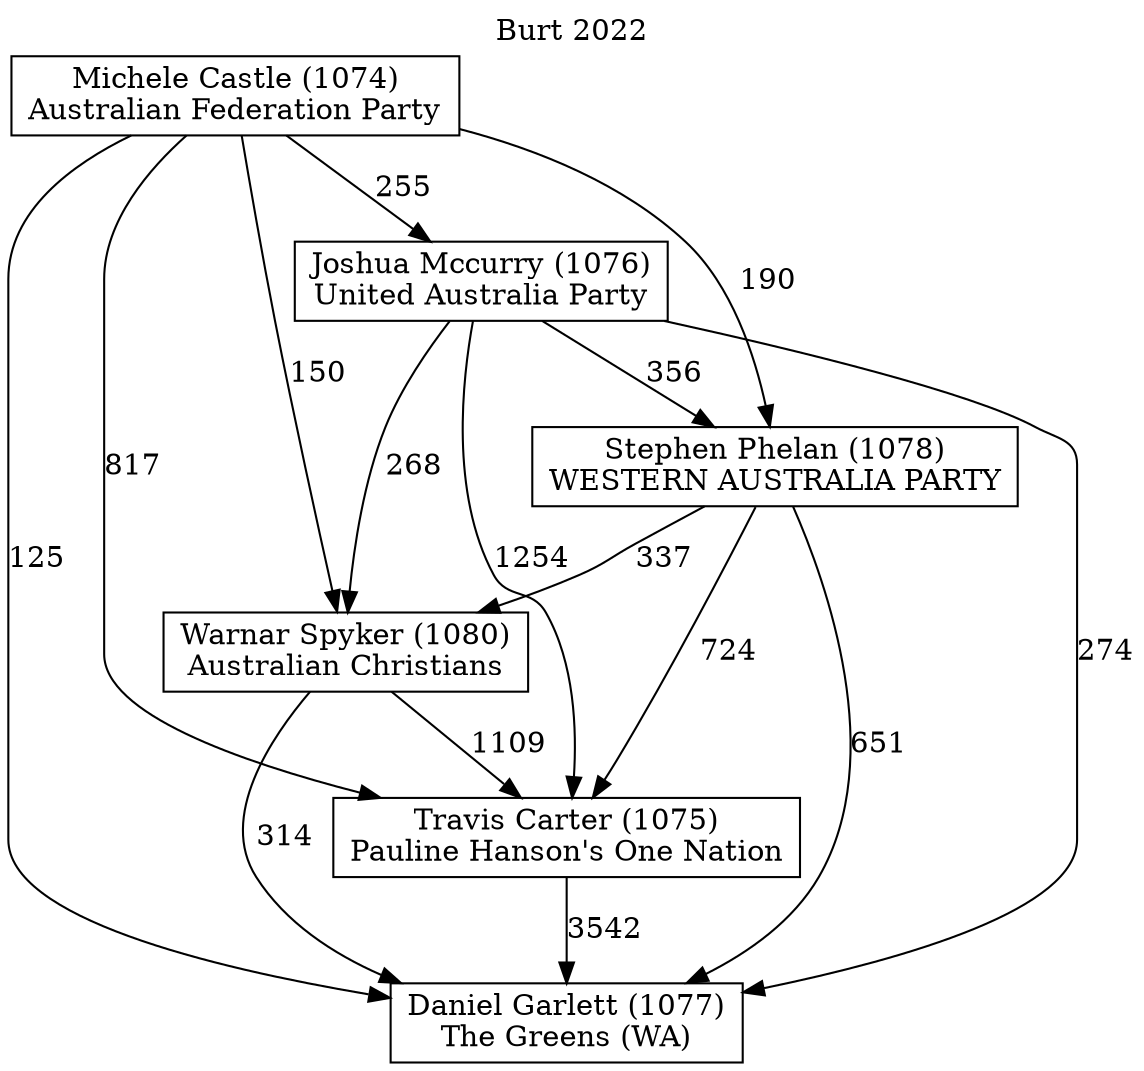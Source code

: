 // House preference flow
digraph "Daniel Garlett (1077)_Burt_2022" {
	graph [label="Burt 2022" labelloc=t]
	node [shape=box]
	"Daniel Garlett (1077)" [label="Daniel Garlett (1077)
The Greens (WA)"]
	"Travis Carter (1075)" [label="Travis Carter (1075)
Pauline Hanson's One Nation"]
	"Warnar Spyker (1080)" [label="Warnar Spyker (1080)
Australian Christians"]
	"Stephen Phelan (1078)" [label="Stephen Phelan (1078)
WESTERN AUSTRALIA PARTY"]
	"Joshua Mccurry (1076)" [label="Joshua Mccurry (1076)
United Australia Party"]
	"Michele Castle (1074)" [label="Michele Castle (1074)
Australian Federation Party"]
	"Daniel Garlett (1077)" [label="Daniel Garlett (1077)
The Greens (WA)"]
	"Warnar Spyker (1080)" [label="Warnar Spyker (1080)
Australian Christians"]
	"Stephen Phelan (1078)" [label="Stephen Phelan (1078)
WESTERN AUSTRALIA PARTY"]
	"Joshua Mccurry (1076)" [label="Joshua Mccurry (1076)
United Australia Party"]
	"Michele Castle (1074)" [label="Michele Castle (1074)
Australian Federation Party"]
	"Daniel Garlett (1077)" [label="Daniel Garlett (1077)
The Greens (WA)"]
	"Stephen Phelan (1078)" [label="Stephen Phelan (1078)
WESTERN AUSTRALIA PARTY"]
	"Joshua Mccurry (1076)" [label="Joshua Mccurry (1076)
United Australia Party"]
	"Michele Castle (1074)" [label="Michele Castle (1074)
Australian Federation Party"]
	"Daniel Garlett (1077)" [label="Daniel Garlett (1077)
The Greens (WA)"]
	"Joshua Mccurry (1076)" [label="Joshua Mccurry (1076)
United Australia Party"]
	"Michele Castle (1074)" [label="Michele Castle (1074)
Australian Federation Party"]
	"Daniel Garlett (1077)" [label="Daniel Garlett (1077)
The Greens (WA)"]
	"Michele Castle (1074)" [label="Michele Castle (1074)
Australian Federation Party"]
	"Michele Castle (1074)" [label="Michele Castle (1074)
Australian Federation Party"]
	"Joshua Mccurry (1076)" [label="Joshua Mccurry (1076)
United Australia Party"]
	"Michele Castle (1074)" [label="Michele Castle (1074)
Australian Federation Party"]
	"Michele Castle (1074)" [label="Michele Castle (1074)
Australian Federation Party"]
	"Stephen Phelan (1078)" [label="Stephen Phelan (1078)
WESTERN AUSTRALIA PARTY"]
	"Joshua Mccurry (1076)" [label="Joshua Mccurry (1076)
United Australia Party"]
	"Michele Castle (1074)" [label="Michele Castle (1074)
Australian Federation Party"]
	"Stephen Phelan (1078)" [label="Stephen Phelan (1078)
WESTERN AUSTRALIA PARTY"]
	"Michele Castle (1074)" [label="Michele Castle (1074)
Australian Federation Party"]
	"Michele Castle (1074)" [label="Michele Castle (1074)
Australian Federation Party"]
	"Joshua Mccurry (1076)" [label="Joshua Mccurry (1076)
United Australia Party"]
	"Michele Castle (1074)" [label="Michele Castle (1074)
Australian Federation Party"]
	"Michele Castle (1074)" [label="Michele Castle (1074)
Australian Federation Party"]
	"Warnar Spyker (1080)" [label="Warnar Spyker (1080)
Australian Christians"]
	"Stephen Phelan (1078)" [label="Stephen Phelan (1078)
WESTERN AUSTRALIA PARTY"]
	"Joshua Mccurry (1076)" [label="Joshua Mccurry (1076)
United Australia Party"]
	"Michele Castle (1074)" [label="Michele Castle (1074)
Australian Federation Party"]
	"Warnar Spyker (1080)" [label="Warnar Spyker (1080)
Australian Christians"]
	"Joshua Mccurry (1076)" [label="Joshua Mccurry (1076)
United Australia Party"]
	"Michele Castle (1074)" [label="Michele Castle (1074)
Australian Federation Party"]
	"Warnar Spyker (1080)" [label="Warnar Spyker (1080)
Australian Christians"]
	"Michele Castle (1074)" [label="Michele Castle (1074)
Australian Federation Party"]
	"Michele Castle (1074)" [label="Michele Castle (1074)
Australian Federation Party"]
	"Joshua Mccurry (1076)" [label="Joshua Mccurry (1076)
United Australia Party"]
	"Michele Castle (1074)" [label="Michele Castle (1074)
Australian Federation Party"]
	"Michele Castle (1074)" [label="Michele Castle (1074)
Australian Federation Party"]
	"Stephen Phelan (1078)" [label="Stephen Phelan (1078)
WESTERN AUSTRALIA PARTY"]
	"Joshua Mccurry (1076)" [label="Joshua Mccurry (1076)
United Australia Party"]
	"Michele Castle (1074)" [label="Michele Castle (1074)
Australian Federation Party"]
	"Stephen Phelan (1078)" [label="Stephen Phelan (1078)
WESTERN AUSTRALIA PARTY"]
	"Michele Castle (1074)" [label="Michele Castle (1074)
Australian Federation Party"]
	"Michele Castle (1074)" [label="Michele Castle (1074)
Australian Federation Party"]
	"Joshua Mccurry (1076)" [label="Joshua Mccurry (1076)
United Australia Party"]
	"Michele Castle (1074)" [label="Michele Castle (1074)
Australian Federation Party"]
	"Michele Castle (1074)" [label="Michele Castle (1074)
Australian Federation Party"]
	"Travis Carter (1075)" [label="Travis Carter (1075)
Pauline Hanson's One Nation"]
	"Warnar Spyker (1080)" [label="Warnar Spyker (1080)
Australian Christians"]
	"Stephen Phelan (1078)" [label="Stephen Phelan (1078)
WESTERN AUSTRALIA PARTY"]
	"Joshua Mccurry (1076)" [label="Joshua Mccurry (1076)
United Australia Party"]
	"Michele Castle (1074)" [label="Michele Castle (1074)
Australian Federation Party"]
	"Travis Carter (1075)" [label="Travis Carter (1075)
Pauline Hanson's One Nation"]
	"Stephen Phelan (1078)" [label="Stephen Phelan (1078)
WESTERN AUSTRALIA PARTY"]
	"Joshua Mccurry (1076)" [label="Joshua Mccurry (1076)
United Australia Party"]
	"Michele Castle (1074)" [label="Michele Castle (1074)
Australian Federation Party"]
	"Travis Carter (1075)" [label="Travis Carter (1075)
Pauline Hanson's One Nation"]
	"Joshua Mccurry (1076)" [label="Joshua Mccurry (1076)
United Australia Party"]
	"Michele Castle (1074)" [label="Michele Castle (1074)
Australian Federation Party"]
	"Travis Carter (1075)" [label="Travis Carter (1075)
Pauline Hanson's One Nation"]
	"Michele Castle (1074)" [label="Michele Castle (1074)
Australian Federation Party"]
	"Michele Castle (1074)" [label="Michele Castle (1074)
Australian Federation Party"]
	"Joshua Mccurry (1076)" [label="Joshua Mccurry (1076)
United Australia Party"]
	"Michele Castle (1074)" [label="Michele Castle (1074)
Australian Federation Party"]
	"Michele Castle (1074)" [label="Michele Castle (1074)
Australian Federation Party"]
	"Stephen Phelan (1078)" [label="Stephen Phelan (1078)
WESTERN AUSTRALIA PARTY"]
	"Joshua Mccurry (1076)" [label="Joshua Mccurry (1076)
United Australia Party"]
	"Michele Castle (1074)" [label="Michele Castle (1074)
Australian Federation Party"]
	"Stephen Phelan (1078)" [label="Stephen Phelan (1078)
WESTERN AUSTRALIA PARTY"]
	"Michele Castle (1074)" [label="Michele Castle (1074)
Australian Federation Party"]
	"Michele Castle (1074)" [label="Michele Castle (1074)
Australian Federation Party"]
	"Joshua Mccurry (1076)" [label="Joshua Mccurry (1076)
United Australia Party"]
	"Michele Castle (1074)" [label="Michele Castle (1074)
Australian Federation Party"]
	"Michele Castle (1074)" [label="Michele Castle (1074)
Australian Federation Party"]
	"Warnar Spyker (1080)" [label="Warnar Spyker (1080)
Australian Christians"]
	"Stephen Phelan (1078)" [label="Stephen Phelan (1078)
WESTERN AUSTRALIA PARTY"]
	"Joshua Mccurry (1076)" [label="Joshua Mccurry (1076)
United Australia Party"]
	"Michele Castle (1074)" [label="Michele Castle (1074)
Australian Federation Party"]
	"Warnar Spyker (1080)" [label="Warnar Spyker (1080)
Australian Christians"]
	"Joshua Mccurry (1076)" [label="Joshua Mccurry (1076)
United Australia Party"]
	"Michele Castle (1074)" [label="Michele Castle (1074)
Australian Federation Party"]
	"Warnar Spyker (1080)" [label="Warnar Spyker (1080)
Australian Christians"]
	"Michele Castle (1074)" [label="Michele Castle (1074)
Australian Federation Party"]
	"Michele Castle (1074)" [label="Michele Castle (1074)
Australian Federation Party"]
	"Joshua Mccurry (1076)" [label="Joshua Mccurry (1076)
United Australia Party"]
	"Michele Castle (1074)" [label="Michele Castle (1074)
Australian Federation Party"]
	"Michele Castle (1074)" [label="Michele Castle (1074)
Australian Federation Party"]
	"Stephen Phelan (1078)" [label="Stephen Phelan (1078)
WESTERN AUSTRALIA PARTY"]
	"Joshua Mccurry (1076)" [label="Joshua Mccurry (1076)
United Australia Party"]
	"Michele Castle (1074)" [label="Michele Castle (1074)
Australian Federation Party"]
	"Stephen Phelan (1078)" [label="Stephen Phelan (1078)
WESTERN AUSTRALIA PARTY"]
	"Michele Castle (1074)" [label="Michele Castle (1074)
Australian Federation Party"]
	"Michele Castle (1074)" [label="Michele Castle (1074)
Australian Federation Party"]
	"Joshua Mccurry (1076)" [label="Joshua Mccurry (1076)
United Australia Party"]
	"Michele Castle (1074)" [label="Michele Castle (1074)
Australian Federation Party"]
	"Michele Castle (1074)" [label="Michele Castle (1074)
Australian Federation Party"]
	"Travis Carter (1075)" -> "Daniel Garlett (1077)" [label=3542]
	"Warnar Spyker (1080)" -> "Travis Carter (1075)" [label=1109]
	"Stephen Phelan (1078)" -> "Warnar Spyker (1080)" [label=337]
	"Joshua Mccurry (1076)" -> "Stephen Phelan (1078)" [label=356]
	"Michele Castle (1074)" -> "Joshua Mccurry (1076)" [label=255]
	"Warnar Spyker (1080)" -> "Daniel Garlett (1077)" [label=314]
	"Stephen Phelan (1078)" -> "Daniel Garlett (1077)" [label=651]
	"Joshua Mccurry (1076)" -> "Daniel Garlett (1077)" [label=274]
	"Michele Castle (1074)" -> "Daniel Garlett (1077)" [label=125]
	"Michele Castle (1074)" -> "Stephen Phelan (1078)" [label=190]
	"Joshua Mccurry (1076)" -> "Warnar Spyker (1080)" [label=268]
	"Michele Castle (1074)" -> "Warnar Spyker (1080)" [label=150]
	"Stephen Phelan (1078)" -> "Travis Carter (1075)" [label=724]
	"Joshua Mccurry (1076)" -> "Travis Carter (1075)" [label=1254]
	"Michele Castle (1074)" -> "Travis Carter (1075)" [label=817]
}
